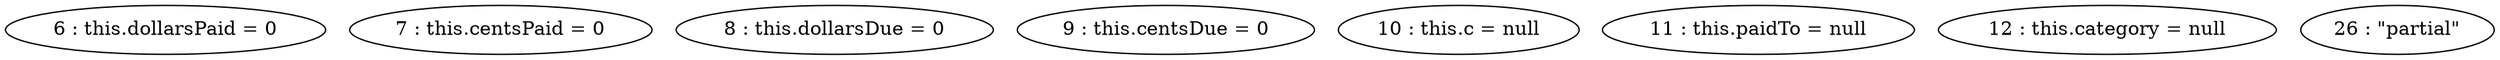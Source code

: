 digraph G {
"6 : this.dollarsPaid = 0"
"7 : this.centsPaid = 0"
"8 : this.dollarsDue = 0"
"9 : this.centsDue = 0"
"10 : this.c = null"
"11 : this.paidTo = null"
"12 : this.category = null"
"26 : \"partial\""
}